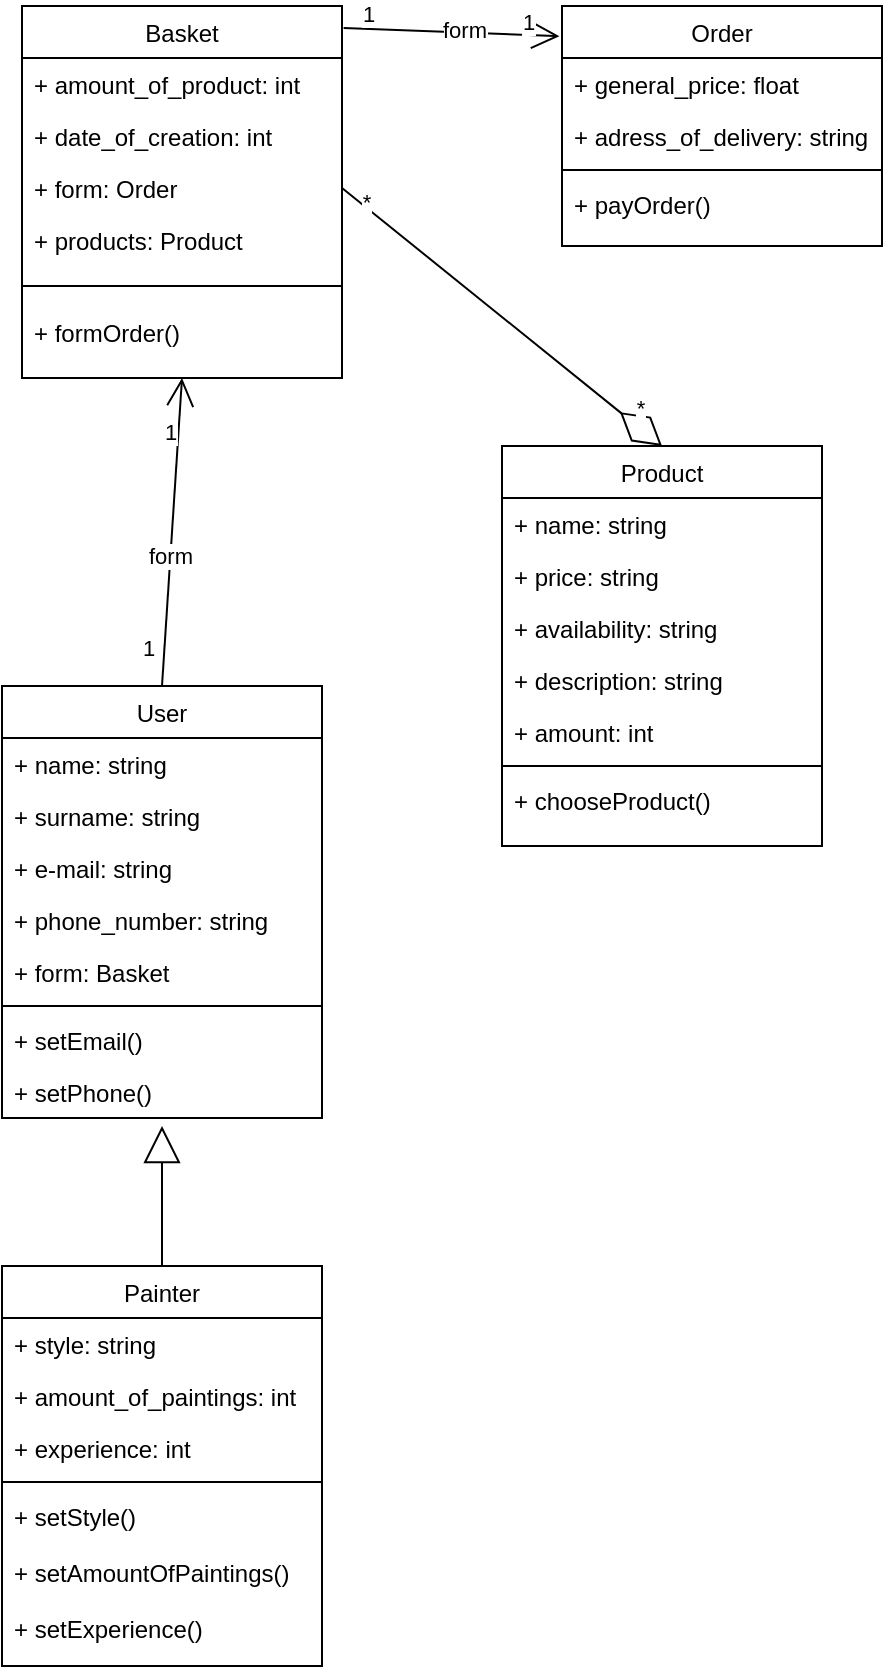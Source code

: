 <mxfile version="20.5.3" type="device"><diagram id="C5RBs43oDa-KdzZeNtuy" name="Page-1"><mxGraphModel dx="566" dy="902" grid="1" gridSize="10" guides="1" tooltips="1" connect="1" arrows="1" fold="1" page="1" pageScale="1" pageWidth="827" pageHeight="1169" math="0" shadow="0"><root><mxCell id="WIyWlLk6GJQsqaUBKTNV-0"/><mxCell id="WIyWlLk6GJQsqaUBKTNV-1" parent="WIyWlLk6GJQsqaUBKTNV-0"/><mxCell id="qVydSiklT78tIjySpOCl-1" value="Basket" style="swimlane;fontStyle=0;align=center;verticalAlign=top;childLayout=stackLayout;horizontal=1;startSize=26;horizontalStack=0;resizeParent=1;resizeLast=0;collapsible=1;marginBottom=0;rounded=0;shadow=0;strokeWidth=1;" vertex="1" parent="WIyWlLk6GJQsqaUBKTNV-1"><mxGeometry x="340" y="590" width="160" height="186" as="geometry"><mxRectangle x="130" y="380" width="160" height="26" as="alternateBounds"/></mxGeometry></mxCell><mxCell id="qVydSiklT78tIjySpOCl-2" value="+ amount_of_product: int" style="text;align=left;verticalAlign=top;spacingLeft=4;spacingRight=4;overflow=hidden;rotatable=0;points=[[0,0.5],[1,0.5]];portConstraint=eastwest;" vertex="1" parent="qVydSiklT78tIjySpOCl-1"><mxGeometry y="26" width="160" height="26" as="geometry"/></mxCell><mxCell id="qVydSiklT78tIjySpOCl-3" value="+ date_of_creation: int" style="text;align=left;verticalAlign=top;spacingLeft=4;spacingRight=4;overflow=hidden;rotatable=0;points=[[0,0.5],[1,0.5]];portConstraint=eastwest;rounded=0;shadow=0;html=0;" vertex="1" parent="qVydSiklT78tIjySpOCl-1"><mxGeometry y="52" width="160" height="26" as="geometry"/></mxCell><mxCell id="qVydSiklT78tIjySpOCl-9" value="+ form: Order" style="text;align=left;verticalAlign=top;spacingLeft=4;spacingRight=4;overflow=hidden;rotatable=0;points=[[0,0.5],[1,0.5]];portConstraint=eastwest;rounded=0;shadow=0;html=0;" vertex="1" parent="qVydSiklT78tIjySpOCl-1"><mxGeometry y="78" width="160" height="26" as="geometry"/></mxCell><mxCell id="qVydSiklT78tIjySpOCl-42" value="+ products: Product" style="text;align=left;verticalAlign=top;spacingLeft=4;spacingRight=4;overflow=hidden;rotatable=0;points=[[0,0.5],[1,0.5]];portConstraint=eastwest;rounded=0;shadow=0;html=0;" vertex="1" parent="qVydSiklT78tIjySpOCl-1"><mxGeometry y="104" width="160" height="26" as="geometry"/></mxCell><mxCell id="qVydSiklT78tIjySpOCl-4" value="" style="line;html=1;strokeWidth=1;align=left;verticalAlign=middle;spacingTop=-1;spacingLeft=3;spacingRight=3;rotatable=0;labelPosition=right;points=[];portConstraint=eastwest;" vertex="1" parent="qVydSiklT78tIjySpOCl-1"><mxGeometry y="130" width="160" height="20" as="geometry"/></mxCell><mxCell id="qVydSiklT78tIjySpOCl-5" value="+ formOrder()" style="text;align=left;verticalAlign=top;spacingLeft=4;spacingRight=4;overflow=hidden;rotatable=0;points=[[0,0.5],[1,0.5]];portConstraint=eastwest;fontStyle=0" vertex="1" parent="qVydSiklT78tIjySpOCl-1"><mxGeometry y="150" width="160" height="26" as="geometry"/></mxCell><mxCell id="qVydSiklT78tIjySpOCl-17" value="Order" style="swimlane;fontStyle=0;align=center;verticalAlign=top;childLayout=stackLayout;horizontal=1;startSize=26;horizontalStack=0;resizeParent=1;resizeLast=0;collapsible=1;marginBottom=0;rounded=0;shadow=0;strokeWidth=1;" vertex="1" parent="WIyWlLk6GJQsqaUBKTNV-1"><mxGeometry x="610" y="590" width="160" height="120" as="geometry"><mxRectangle x="130" y="380" width="160" height="26" as="alternateBounds"/></mxGeometry></mxCell><mxCell id="qVydSiklT78tIjySpOCl-18" value="+ general_price: float" style="text;align=left;verticalAlign=top;spacingLeft=4;spacingRight=4;overflow=hidden;rotatable=0;points=[[0,0.5],[1,0.5]];portConstraint=eastwest;" vertex="1" parent="qVydSiklT78tIjySpOCl-17"><mxGeometry y="26" width="160" height="26" as="geometry"/></mxCell><mxCell id="qVydSiklT78tIjySpOCl-19" value="+ adress_of_delivery: string" style="text;align=left;verticalAlign=top;spacingLeft=4;spacingRight=4;overflow=hidden;rotatable=0;points=[[0,0.5],[1,0.5]];portConstraint=eastwest;rounded=0;shadow=0;html=0;" vertex="1" parent="qVydSiklT78tIjySpOCl-17"><mxGeometry y="52" width="160" height="26" as="geometry"/></mxCell><mxCell id="qVydSiklT78tIjySpOCl-20" value="" style="line;html=1;strokeWidth=1;align=left;verticalAlign=middle;spacingTop=-1;spacingLeft=3;spacingRight=3;rotatable=0;labelPosition=right;points=[];portConstraint=eastwest;" vertex="1" parent="qVydSiklT78tIjySpOCl-17"><mxGeometry y="78" width="160" height="8" as="geometry"/></mxCell><mxCell id="qVydSiklT78tIjySpOCl-21" value="+ payOrder()" style="text;align=left;verticalAlign=top;spacingLeft=4;spacingRight=4;overflow=hidden;rotatable=0;points=[[0,0.5],[1,0.5]];portConstraint=eastwest;fontStyle=0" vertex="1" parent="qVydSiklT78tIjySpOCl-17"><mxGeometry y="86" width="160" height="26" as="geometry"/></mxCell><mxCell id="qVydSiklT78tIjySpOCl-23" value="User" style="swimlane;fontStyle=0;align=center;verticalAlign=top;childLayout=stackLayout;horizontal=1;startSize=26;horizontalStack=0;resizeParent=1;resizeLast=0;collapsible=1;marginBottom=0;rounded=0;shadow=0;strokeWidth=1;" vertex="1" parent="WIyWlLk6GJQsqaUBKTNV-1"><mxGeometry x="330" y="930" width="160" height="216" as="geometry"><mxRectangle x="550" y="140" width="160" height="26" as="alternateBounds"/></mxGeometry></mxCell><mxCell id="qVydSiklT78tIjySpOCl-24" value="+ name: string" style="text;align=left;verticalAlign=top;spacingLeft=4;spacingRight=4;overflow=hidden;rotatable=0;points=[[0,0.5],[1,0.5]];portConstraint=eastwest;" vertex="1" parent="qVydSiklT78tIjySpOCl-23"><mxGeometry y="26" width="160" height="26" as="geometry"/></mxCell><mxCell id="qVydSiklT78tIjySpOCl-25" value="+ surname: string" style="text;align=left;verticalAlign=top;spacingLeft=4;spacingRight=4;overflow=hidden;rotatable=0;points=[[0,0.5],[1,0.5]];portConstraint=eastwest;rounded=0;shadow=0;html=0;" vertex="1" parent="qVydSiklT78tIjySpOCl-23"><mxGeometry y="52" width="160" height="26" as="geometry"/></mxCell><mxCell id="qVydSiklT78tIjySpOCl-26" value="+ e-mail: string" style="text;align=left;verticalAlign=top;spacingLeft=4;spacingRight=4;overflow=hidden;rotatable=0;points=[[0,0.5],[1,0.5]];portConstraint=eastwest;rounded=0;shadow=0;html=0;" vertex="1" parent="qVydSiklT78tIjySpOCl-23"><mxGeometry y="78" width="160" height="26" as="geometry"/></mxCell><mxCell id="qVydSiklT78tIjySpOCl-27" value="+ phone_number: string" style="text;align=left;verticalAlign=top;spacingLeft=4;spacingRight=4;overflow=hidden;rotatable=0;points=[[0,0.5],[1,0.5]];portConstraint=eastwest;rounded=0;shadow=0;html=0;" vertex="1" parent="qVydSiklT78tIjySpOCl-23"><mxGeometry y="104" width="160" height="26" as="geometry"/></mxCell><mxCell id="qVydSiklT78tIjySpOCl-28" value="+ form: Basket" style="text;align=left;verticalAlign=top;spacingLeft=4;spacingRight=4;overflow=hidden;rotatable=0;points=[[0,0.5],[1,0.5]];portConstraint=eastwest;rounded=0;shadow=0;html=0;" vertex="1" parent="qVydSiklT78tIjySpOCl-23"><mxGeometry y="130" width="160" height="26" as="geometry"/></mxCell><mxCell id="qVydSiklT78tIjySpOCl-29" value="" style="line;html=1;strokeWidth=1;align=left;verticalAlign=middle;spacingTop=-1;spacingLeft=3;spacingRight=3;rotatable=0;labelPosition=right;points=[];portConstraint=eastwest;" vertex="1" parent="qVydSiklT78tIjySpOCl-23"><mxGeometry y="156" width="160" height="8" as="geometry"/></mxCell><mxCell id="qVydSiklT78tIjySpOCl-31" value="+ setEmail()" style="text;align=left;verticalAlign=top;spacingLeft=4;spacingRight=4;overflow=hidden;rotatable=0;points=[[0,0.5],[1,0.5]];portConstraint=eastwest;" vertex="1" parent="qVydSiklT78tIjySpOCl-23"><mxGeometry y="164" width="160" height="26" as="geometry"/></mxCell><mxCell id="qVydSiklT78tIjySpOCl-63" value="+ setPhone()" style="text;align=left;verticalAlign=top;spacingLeft=4;spacingRight=4;overflow=hidden;rotatable=0;points=[[0,0.5],[1,0.5]];portConstraint=eastwest;" vertex="1" parent="qVydSiklT78tIjySpOCl-23"><mxGeometry y="190" width="160" height="26" as="geometry"/></mxCell><mxCell id="qVydSiklT78tIjySpOCl-32" value="Product" style="swimlane;fontStyle=0;align=center;verticalAlign=top;childLayout=stackLayout;horizontal=1;startSize=26;horizontalStack=0;resizeParent=1;resizeLast=0;collapsible=1;marginBottom=0;rounded=0;shadow=0;strokeWidth=1;" vertex="1" parent="WIyWlLk6GJQsqaUBKTNV-1"><mxGeometry x="580" y="810" width="160" height="200" as="geometry"><mxRectangle x="550" y="140" width="160" height="26" as="alternateBounds"/></mxGeometry></mxCell><mxCell id="qVydSiklT78tIjySpOCl-33" value="+ name: string" style="text;align=left;verticalAlign=top;spacingLeft=4;spacingRight=4;overflow=hidden;rotatable=0;points=[[0,0.5],[1,0.5]];portConstraint=eastwest;" vertex="1" parent="qVydSiklT78tIjySpOCl-32"><mxGeometry y="26" width="160" height="26" as="geometry"/></mxCell><mxCell id="qVydSiklT78tIjySpOCl-34" value="+ price: string" style="text;align=left;verticalAlign=top;spacingLeft=4;spacingRight=4;overflow=hidden;rotatable=0;points=[[0,0.5],[1,0.5]];portConstraint=eastwest;rounded=0;shadow=0;html=0;" vertex="1" parent="qVydSiklT78tIjySpOCl-32"><mxGeometry y="52" width="160" height="26" as="geometry"/></mxCell><mxCell id="qVydSiklT78tIjySpOCl-35" value="+ availability: string" style="text;align=left;verticalAlign=top;spacingLeft=4;spacingRight=4;overflow=hidden;rotatable=0;points=[[0,0.5],[1,0.5]];portConstraint=eastwest;rounded=0;shadow=0;html=0;" vertex="1" parent="qVydSiklT78tIjySpOCl-32"><mxGeometry y="78" width="160" height="26" as="geometry"/></mxCell><mxCell id="qVydSiklT78tIjySpOCl-36" value="+ description: string" style="text;align=left;verticalAlign=top;spacingLeft=4;spacingRight=4;overflow=hidden;rotatable=0;points=[[0,0.5],[1,0.5]];portConstraint=eastwest;rounded=0;shadow=0;html=0;" vertex="1" parent="qVydSiklT78tIjySpOCl-32"><mxGeometry y="104" width="160" height="26" as="geometry"/></mxCell><mxCell id="qVydSiklT78tIjySpOCl-37" value="+ amount: int" style="text;align=left;verticalAlign=top;spacingLeft=4;spacingRight=4;overflow=hidden;rotatable=0;points=[[0,0.5],[1,0.5]];portConstraint=eastwest;rounded=0;shadow=0;html=0;" vertex="1" parent="qVydSiklT78tIjySpOCl-32"><mxGeometry y="130" width="160" height="26" as="geometry"/></mxCell><mxCell id="qVydSiklT78tIjySpOCl-38" value="" style="line;html=1;strokeWidth=1;align=left;verticalAlign=middle;spacingTop=-1;spacingLeft=3;spacingRight=3;rotatable=0;labelPosition=right;points=[];portConstraint=eastwest;" vertex="1" parent="qVydSiklT78tIjySpOCl-32"><mxGeometry y="156" width="160" height="8" as="geometry"/></mxCell><mxCell id="qVydSiklT78tIjySpOCl-39" value="+ chooseProduct()" style="text;align=left;verticalAlign=top;spacingLeft=4;spacingRight=4;overflow=hidden;rotatable=0;points=[[0,0.5],[1,0.5]];portConstraint=eastwest;" vertex="1" parent="qVydSiklT78tIjySpOCl-32"><mxGeometry y="164" width="160" height="26" as="geometry"/></mxCell><mxCell id="qVydSiklT78tIjySpOCl-43" value="Painter" style="swimlane;fontStyle=0;align=center;verticalAlign=top;childLayout=stackLayout;horizontal=1;startSize=26;horizontalStack=0;resizeParent=1;resizeLast=0;collapsible=1;marginBottom=0;rounded=0;shadow=0;strokeWidth=1;" vertex="1" parent="WIyWlLk6GJQsqaUBKTNV-1"><mxGeometry x="330" y="1220" width="160" height="200" as="geometry"><mxRectangle x="230" y="140" width="160" height="26" as="alternateBounds"/></mxGeometry></mxCell><mxCell id="qVydSiklT78tIjySpOCl-44" value="+ style: string" style="text;align=left;verticalAlign=top;spacingLeft=4;spacingRight=4;overflow=hidden;rotatable=0;points=[[0,0.5],[1,0.5]];portConstraint=eastwest;" vertex="1" parent="qVydSiklT78tIjySpOCl-43"><mxGeometry y="26" width="160" height="26" as="geometry"/></mxCell><mxCell id="qVydSiklT78tIjySpOCl-45" value="+ amount_of_paintings: int" style="text;align=left;verticalAlign=top;spacingLeft=4;spacingRight=4;overflow=hidden;rotatable=0;points=[[0,0.5],[1,0.5]];portConstraint=eastwest;rounded=0;shadow=0;html=0;" vertex="1" parent="qVydSiklT78tIjySpOCl-43"><mxGeometry y="52" width="160" height="26" as="geometry"/></mxCell><mxCell id="qVydSiklT78tIjySpOCl-46" value="+ experience: int" style="text;align=left;verticalAlign=top;spacingLeft=4;spacingRight=4;overflow=hidden;rotatable=0;points=[[0,0.5],[1,0.5]];portConstraint=eastwest;rounded=0;shadow=0;html=0;" vertex="1" parent="qVydSiklT78tIjySpOCl-43"><mxGeometry y="78" width="160" height="26" as="geometry"/></mxCell><mxCell id="qVydSiklT78tIjySpOCl-47" value="" style="line;html=1;strokeWidth=1;align=left;verticalAlign=middle;spacingTop=-1;spacingLeft=3;spacingRight=3;rotatable=0;labelPosition=right;points=[];portConstraint=eastwest;" vertex="1" parent="qVydSiklT78tIjySpOCl-43"><mxGeometry y="104" width="160" height="8" as="geometry"/></mxCell><mxCell id="qVydSiklT78tIjySpOCl-48" value="+ setStyle()&#10;&#10;+ setAmountOfPaintings()&#10;&#10;+ setExperience()" style="text;align=left;verticalAlign=top;spacingLeft=4;spacingRight=4;overflow=hidden;rotatable=0;points=[[0,0.5],[1,0.5]];portConstraint=eastwest;" vertex="1" parent="qVydSiklT78tIjySpOCl-43"><mxGeometry y="112" width="160" height="88" as="geometry"/></mxCell><mxCell id="qVydSiklT78tIjySpOCl-49" value="" style="endArrow=open;endFill=1;endSize=12;html=1;rounded=0;entryX=-0.008;entryY=0.126;entryDx=0;entryDy=0;entryPerimeter=0;exitX=1.005;exitY=0.059;exitDx=0;exitDy=0;exitPerimeter=0;" edge="1" parent="WIyWlLk6GJQsqaUBKTNV-1" source="qVydSiklT78tIjySpOCl-1" target="qVydSiklT78tIjySpOCl-17"><mxGeometry width="160" relative="1" as="geometry"><mxPoint x="460" y="740" as="sourcePoint"/><mxPoint x="620" y="740" as="targetPoint"/></mxGeometry></mxCell><mxCell id="qVydSiklT78tIjySpOCl-51" value="form" style="edgeLabel;html=1;align=center;verticalAlign=middle;resizable=0;points=[];" vertex="1" connectable="0" parent="qVydSiklT78tIjySpOCl-49"><mxGeometry x="0.111" y="2" relative="1" as="geometry"><mxPoint as="offset"/></mxGeometry></mxCell><mxCell id="qVydSiklT78tIjySpOCl-52" value="1" style="edgeLabel;html=1;align=center;verticalAlign=middle;resizable=0;points=[];" vertex="1" connectable="0" parent="qVydSiklT78tIjySpOCl-49"><mxGeometry x="-0.783" y="1" relative="1" as="geometry"><mxPoint y="-7" as="offset"/></mxGeometry></mxCell><mxCell id="qVydSiklT78tIjySpOCl-53" value="1" style="edgeLabel;html=1;align=center;verticalAlign=middle;resizable=0;points=[];" vertex="1" connectable="0" parent="qVydSiklT78tIjySpOCl-49"><mxGeometry x="0.7" y="1" relative="1" as="geometry"><mxPoint y="-6" as="offset"/></mxGeometry></mxCell><mxCell id="qVydSiklT78tIjySpOCl-54" value="" style="endArrow=open;endFill=1;endSize=12;html=1;rounded=0;entryX=0.5;entryY=1;entryDx=0;entryDy=0;exitX=0.5;exitY=0;exitDx=0;exitDy=0;" edge="1" parent="WIyWlLk6GJQsqaUBKTNV-1" source="qVydSiklT78tIjySpOCl-23" target="qVydSiklT78tIjySpOCl-1"><mxGeometry width="160" relative="1" as="geometry"><mxPoint x="390" y="830" as="sourcePoint"/><mxPoint x="550" y="830" as="targetPoint"/></mxGeometry></mxCell><mxCell id="qVydSiklT78tIjySpOCl-55" value="form" style="edgeLabel;html=1;align=center;verticalAlign=middle;resizable=0;points=[];" vertex="1" connectable="0" parent="qVydSiklT78tIjySpOCl-54"><mxGeometry x="-0.15" relative="1" as="geometry"><mxPoint as="offset"/></mxGeometry></mxCell><mxCell id="qVydSiklT78tIjySpOCl-57" value="1" style="edgeLabel;html=1;align=center;verticalAlign=middle;resizable=0;points=[];" vertex="1" connectable="0" parent="qVydSiklT78tIjySpOCl-54"><mxGeometry x="0.489" y="2" relative="1" as="geometry"><mxPoint x="-2" y="-12" as="offset"/></mxGeometry></mxCell><mxCell id="qVydSiklT78tIjySpOCl-58" value="1" style="edgeLabel;html=1;align=center;verticalAlign=middle;resizable=0;points=[];" vertex="1" connectable="0" parent="qVydSiklT78tIjySpOCl-54"><mxGeometry x="-0.671" relative="1" as="geometry"><mxPoint x="-9" y="6" as="offset"/></mxGeometry></mxCell><mxCell id="qVydSiklT78tIjySpOCl-59" value="" style="endArrow=diamondThin;endFill=0;endSize=24;html=1;rounded=0;exitX=1;exitY=0.5;exitDx=0;exitDy=0;entryX=0.5;entryY=0;entryDx=0;entryDy=0;" edge="1" parent="WIyWlLk6GJQsqaUBKTNV-1" source="qVydSiklT78tIjySpOCl-9" target="qVydSiklT78tIjySpOCl-32"><mxGeometry width="160" relative="1" as="geometry"><mxPoint x="480" y="820" as="sourcePoint"/><mxPoint x="640" y="820" as="targetPoint"/></mxGeometry></mxCell><mxCell id="qVydSiklT78tIjySpOCl-60" value="*" style="edgeLabel;html=1;align=center;verticalAlign=middle;resizable=0;points=[];" vertex="1" connectable="0" parent="qVydSiklT78tIjySpOCl-59"><mxGeometry x="-0.875" y="2" relative="1" as="geometry"><mxPoint as="offset"/></mxGeometry></mxCell><mxCell id="qVydSiklT78tIjySpOCl-61" value="*" style="edgeLabel;html=1;align=center;verticalAlign=middle;resizable=0;points=[];" vertex="1" connectable="0" parent="qVydSiklT78tIjySpOCl-59"><mxGeometry x="0.672" y="-2" relative="1" as="geometry"><mxPoint x="16" as="offset"/></mxGeometry></mxCell><mxCell id="qVydSiklT78tIjySpOCl-62" value="" style="endArrow=block;endSize=16;endFill=0;html=1;rounded=0;exitX=0.5;exitY=0;exitDx=0;exitDy=0;" edge="1" parent="WIyWlLk6GJQsqaUBKTNV-1" source="qVydSiklT78tIjySpOCl-43"><mxGeometry width="160" relative="1" as="geometry"><mxPoint x="420" y="1140" as="sourcePoint"/><mxPoint x="410" y="1150" as="targetPoint"/></mxGeometry></mxCell></root></mxGraphModel></diagram></mxfile>